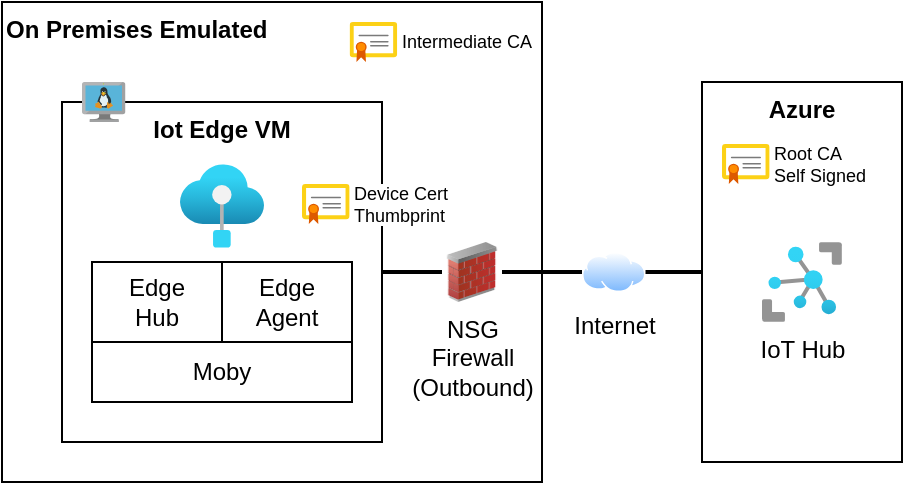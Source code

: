 <mxfile version="21.2.8" type="device">
  <diagram name="Page-1" id="KxpTcjFF650saeCDLNNX">
    <mxGraphModel dx="989" dy="577" grid="0" gridSize="10" guides="1" tooltips="1" connect="1" arrows="1" fold="1" page="0" pageScale="1" pageWidth="850" pageHeight="1100" math="0" shadow="0">
      <root>
        <mxCell id="0" />
        <mxCell id="1" parent="0" />
        <mxCell id="q7jTrnl94OD8NU9drNk0-9" value="Azure" style="rounded=0;whiteSpace=wrap;html=1;verticalAlign=top;fontStyle=1" parent="1" vertex="1">
          <mxGeometry x="400" y="190" width="100" height="190" as="geometry" />
        </mxCell>
        <mxCell id="q7jTrnl94OD8NU9drNk0-11" value="On Premises Emulated" style="rounded=0;whiteSpace=wrap;html=1;verticalAlign=top;fontStyle=1;align=left;" parent="1" vertex="1">
          <mxGeometry x="50" y="150" width="270" height="240" as="geometry" />
        </mxCell>
        <mxCell id="q7jTrnl94OD8NU9drNk0-12" style="edgeStyle=orthogonalEdgeStyle;rounded=0;orthogonalLoop=1;jettySize=auto;html=1;strokeWidth=2;endArrow=none;endFill=0;" parent="1" source="q7jTrnl94OD8NU9drNk0-2" target="q7jTrnl94OD8NU9drNk0-10" edge="1">
          <mxGeometry relative="1" as="geometry">
            <Array as="points">
              <mxPoint x="260" y="285" />
              <mxPoint x="260" y="285" />
            </Array>
          </mxGeometry>
        </mxCell>
        <mxCell id="q7jTrnl94OD8NU9drNk0-2" value="Iot Edge VM" style="rounded=0;whiteSpace=wrap;html=1;verticalAlign=top;fontStyle=1" parent="1" vertex="1">
          <mxGeometry x="80" y="200" width="160" height="170" as="geometry" />
        </mxCell>
        <mxCell id="q7jTrnl94OD8NU9drNk0-1" value="" style="image;aspect=fixed;html=1;points=[];align=center;fontSize=12;image=img/lib/azure2/iot/IoT_Edge.svg;" parent="1" vertex="1">
          <mxGeometry x="139" y="231" width="42" height="42" as="geometry" />
        </mxCell>
        <mxCell id="q7jTrnl94OD8NU9drNk0-3" value="IoT Hub" style="image;aspect=fixed;html=1;points=[];align=center;fontSize=12;image=img/lib/azure2/iot/IoT_Hub.svg;" parent="1" vertex="1">
          <mxGeometry x="430" y="270" width="40" height="40" as="geometry" />
        </mxCell>
        <mxCell id="q7jTrnl94OD8NU9drNk0-4" value="Root CA&lt;br style=&quot;font-size: 9px;&quot;&gt;Self Signed" style="image;sketch=0;aspect=fixed;html=1;points=[];align=left;fontSize=9;image=img/lib/mscae/Certificate.svg;labelPosition=right;verticalLabelPosition=middle;verticalAlign=middle;" parent="1" vertex="1">
          <mxGeometry x="410" y="221" width="23.81" height="20" as="geometry" />
        </mxCell>
        <mxCell id="q7jTrnl94OD8NU9drNk0-5" value="Moby" style="rounded=0;whiteSpace=wrap;html=1;" parent="1" vertex="1">
          <mxGeometry x="95" y="320" width="130" height="30" as="geometry" />
        </mxCell>
        <mxCell id="q7jTrnl94OD8NU9drNk0-6" value="Edge&lt;br&gt;Hub" style="rounded=0;whiteSpace=wrap;html=1;" parent="1" vertex="1">
          <mxGeometry x="95" y="280" width="65" height="40" as="geometry" />
        </mxCell>
        <mxCell id="q7jTrnl94OD8NU9drNk0-8" value="Edge&lt;br&gt;Agent" style="rounded=0;whiteSpace=wrap;html=1;" parent="1" vertex="1">
          <mxGeometry x="160" y="280" width="65" height="40" as="geometry" />
        </mxCell>
        <mxCell id="q7jTrnl94OD8NU9drNk0-17" style="edgeStyle=orthogonalEdgeStyle;rounded=0;orthogonalLoop=1;jettySize=auto;html=1;endArrow=none;endFill=0;strokeWidth=2;" parent="1" source="q7jTrnl94OD8NU9drNk0-10" target="q7jTrnl94OD8NU9drNk0-15" edge="1">
          <mxGeometry relative="1" as="geometry" />
        </mxCell>
        <mxCell id="q7jTrnl94OD8NU9drNk0-10" value="NSG&lt;br&gt;Firewall&lt;br&gt;(Outbound)" style="image;html=1;image=img/lib/clip_art/networking/Firewall_02_128x128.png" parent="1" vertex="1">
          <mxGeometry x="270" y="270" width="30" height="30" as="geometry" />
        </mxCell>
        <mxCell id="q7jTrnl94OD8NU9drNk0-15" value="Internet" style="image;aspect=fixed;perimeter=ellipsePerimeter;html=1;align=center;shadow=0;dashed=0;spacingTop=3;image=img/lib/active_directory/internet_cloud.svg;" parent="1" vertex="1">
          <mxGeometry x="340" y="275" width="31.75" height="20" as="geometry" />
        </mxCell>
        <mxCell id="q7jTrnl94OD8NU9drNk0-18" style="edgeStyle=orthogonalEdgeStyle;rounded=0;orthogonalLoop=1;jettySize=auto;html=1;endArrow=none;endFill=0;strokeWidth=2;exitX=1;exitY=0.5;exitDx=0;exitDy=0;" parent="1" source="q7jTrnl94OD8NU9drNk0-15" target="q7jTrnl94OD8NU9drNk0-9" edge="1">
          <mxGeometry relative="1" as="geometry">
            <mxPoint x="310" y="295" as="sourcePoint" />
            <mxPoint x="350" y="295" as="targetPoint" />
          </mxGeometry>
        </mxCell>
        <mxCell id="q7jTrnl94OD8NU9drNk0-19" value="Device Cert&lt;br&gt;Thumbprint" style="image;sketch=0;aspect=fixed;html=1;points=[];align=left;fontSize=9;image=img/lib/mscae/Certificate.svg;labelPosition=right;verticalLabelPosition=middle;verticalAlign=middle;" parent="1" vertex="1">
          <mxGeometry x="200.0" y="241" width="23.81" height="20" as="geometry" />
        </mxCell>
        <mxCell id="jNvM5EhHAKwpxObRsWaS-2" value="" style="image;sketch=0;aspect=fixed;html=1;points=[];align=center;fontSize=12;image=img/lib/mscae/VM_Linux.svg;" vertex="1" parent="1">
          <mxGeometry x="90" y="190" width="21.74" height="20" as="geometry" />
        </mxCell>
        <mxCell id="jNvM5EhHAKwpxObRsWaS-4" value="Intermediate CA" style="image;sketch=0;aspect=fixed;html=1;points=[];align=left;fontSize=9;image=img/lib/mscae/Certificate.svg;labelPosition=right;verticalLabelPosition=middle;verticalAlign=middle;" vertex="1" parent="1">
          <mxGeometry x="223.81" y="160" width="23.81" height="20" as="geometry" />
        </mxCell>
      </root>
    </mxGraphModel>
  </diagram>
</mxfile>
